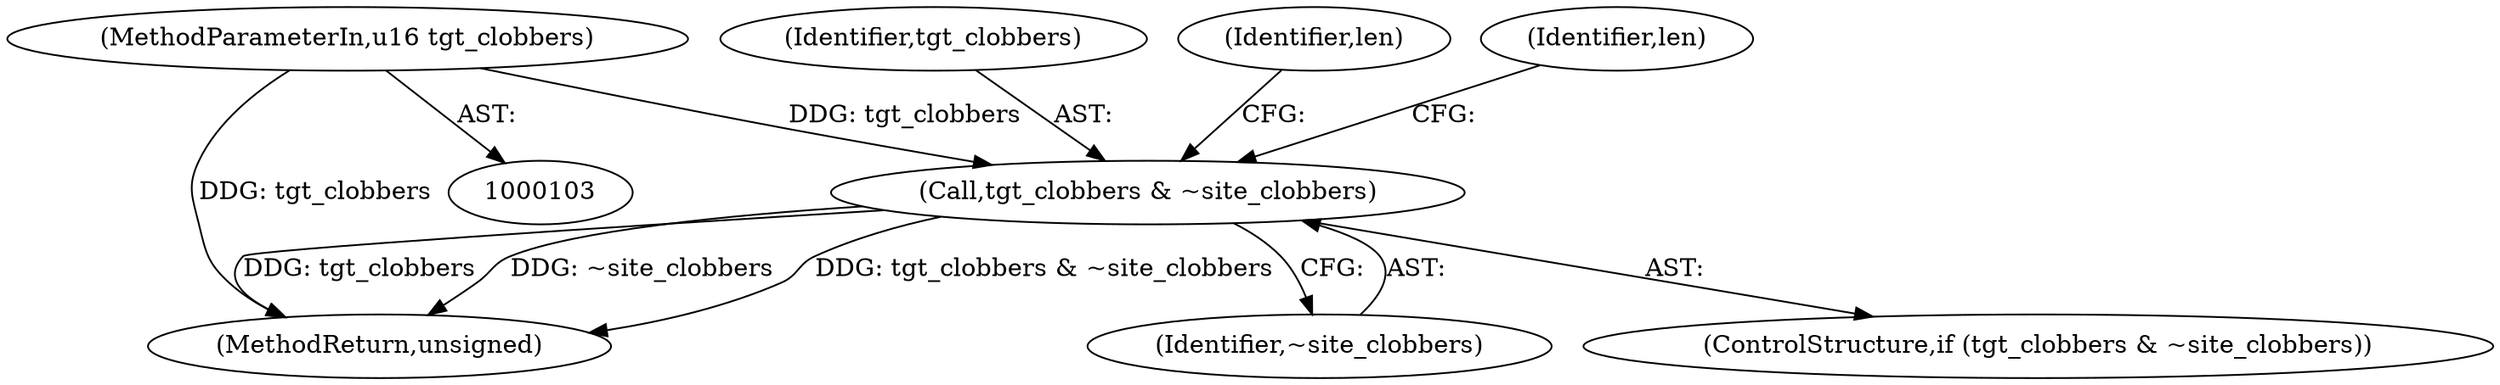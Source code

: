 digraph "1_linux_5800dc5c19f34e6e03b5adab1282535cb102fafd@del" {
"1000126" [label="(Call,tgt_clobbers & ~site_clobbers)"];
"1000106" [label="(MethodParameterIn,u16 tgt_clobbers)"];
"1000127" [label="(Identifier,tgt_clobbers)"];
"1000106" [label="(MethodParameterIn,u16 tgt_clobbers)"];
"1000126" [label="(Call,tgt_clobbers & ~site_clobbers)"];
"1000155" [label="(MethodReturn,unsigned)"];
"1000128" [label="(Identifier,~site_clobbers)"];
"1000133" [label="(Identifier,len)"];
"1000125" [label="(ControlStructure,if (tgt_clobbers & ~site_clobbers))"];
"1000130" [label="(Identifier,len)"];
"1000126" -> "1000125"  [label="AST: "];
"1000126" -> "1000128"  [label="CFG: "];
"1000127" -> "1000126"  [label="AST: "];
"1000128" -> "1000126"  [label="AST: "];
"1000130" -> "1000126"  [label="CFG: "];
"1000133" -> "1000126"  [label="CFG: "];
"1000126" -> "1000155"  [label="DDG: tgt_clobbers & ~site_clobbers"];
"1000126" -> "1000155"  [label="DDG: tgt_clobbers"];
"1000126" -> "1000155"  [label="DDG: ~site_clobbers"];
"1000106" -> "1000126"  [label="DDG: tgt_clobbers"];
"1000106" -> "1000103"  [label="AST: "];
"1000106" -> "1000155"  [label="DDG: tgt_clobbers"];
}
